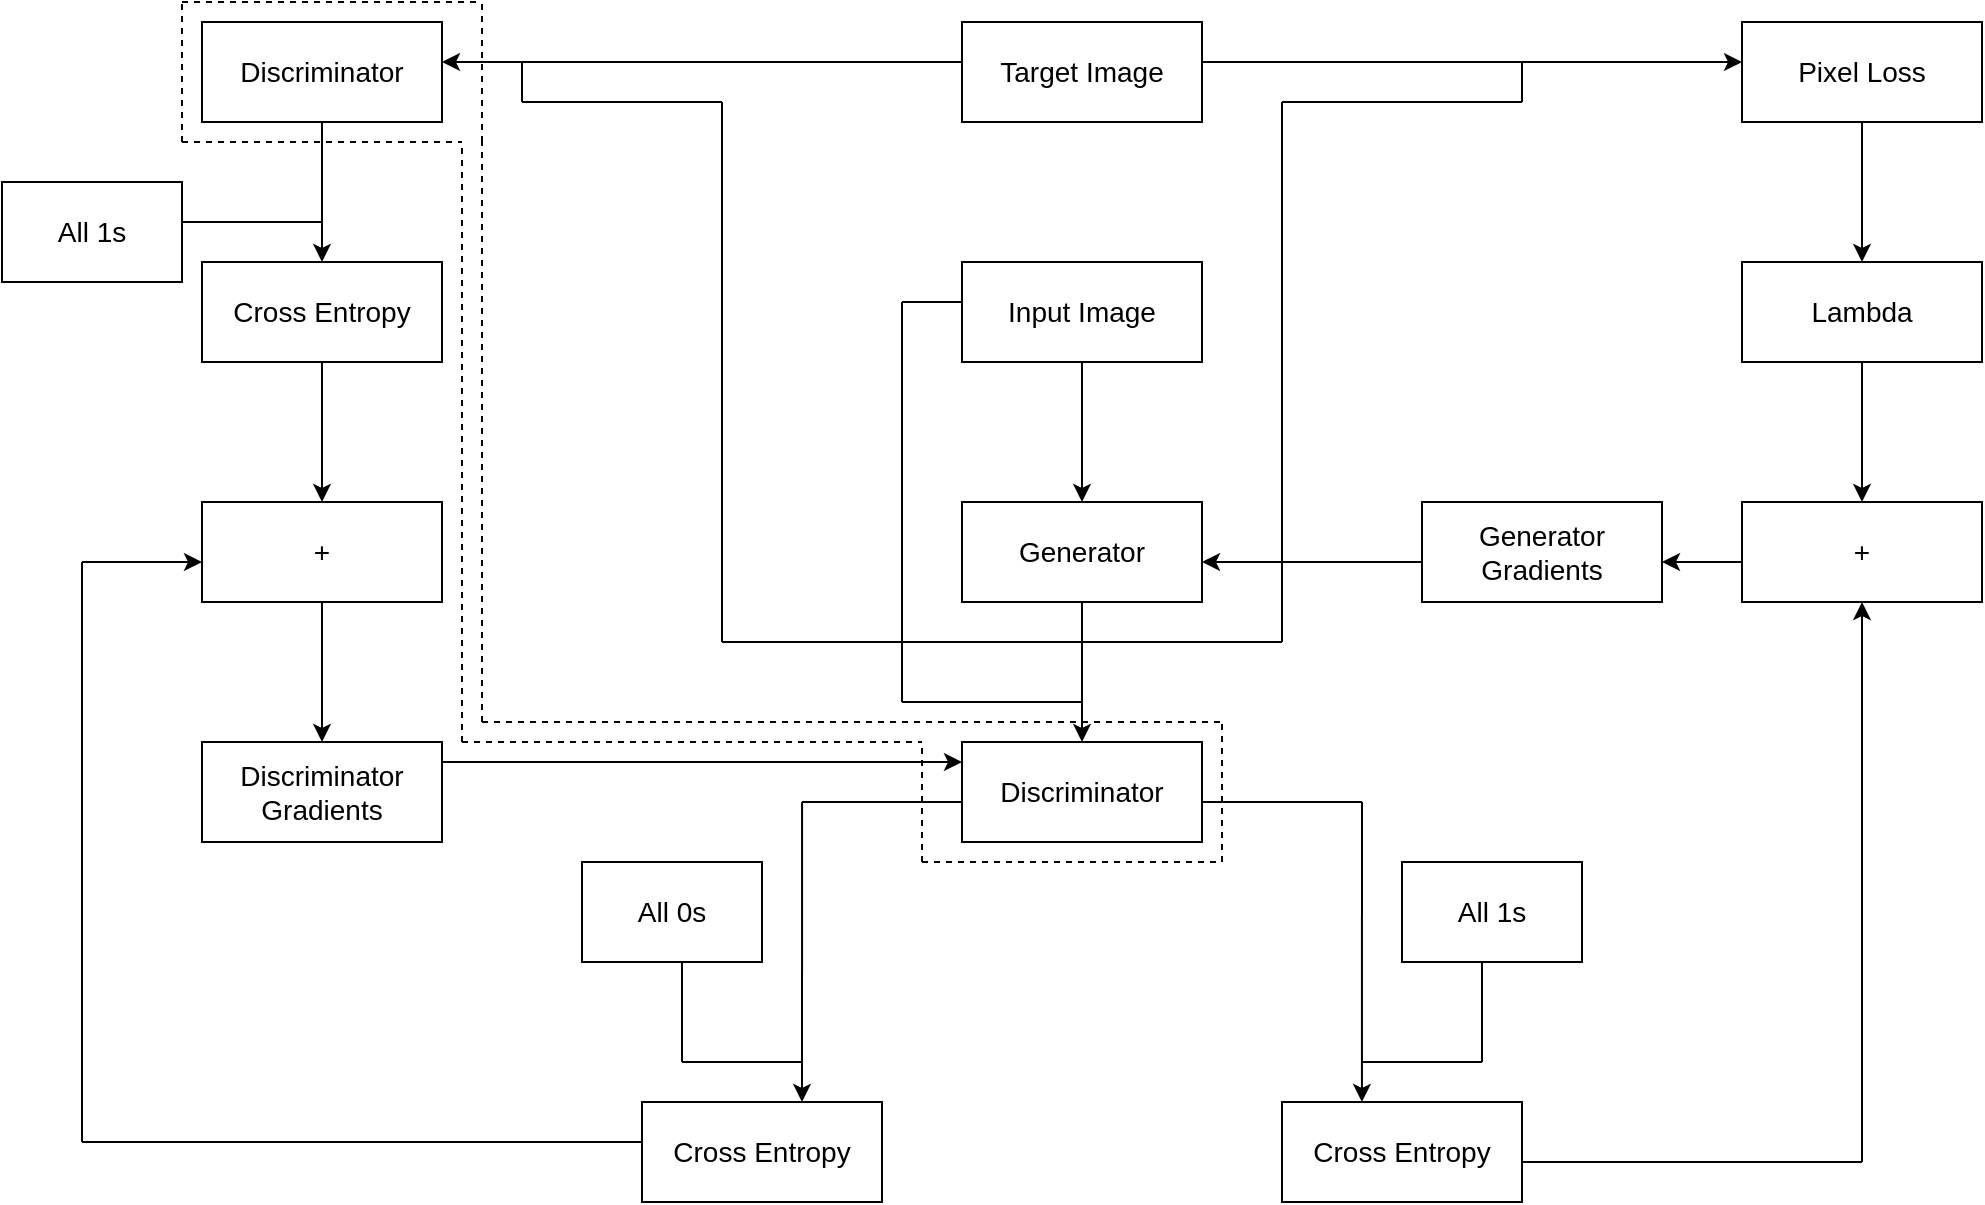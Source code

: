 <mxfile version="20.8.16" type="device"><diagram name="Page-1" id="ARbzlf4ogHb4Z4PgmzOd"><mxGraphModel dx="2010" dy="1167" grid="1" gridSize="10" guides="1" tooltips="1" connect="1" arrows="1" fold="1" page="1" pageScale="1" pageWidth="827" pageHeight="1169" math="0" shadow="0"><root><mxCell id="0"/><mxCell id="1" parent="0"/><mxCell id="_AhQG4OMEdC4vp94Efbt-4" value="" style="rounded=0;whiteSpace=wrap;html=1;fontSize=14;" vertex="1" parent="1"><mxGeometry x="360" y="240" width="120" height="50" as="geometry"/></mxCell><mxCell id="_AhQG4OMEdC4vp94Efbt-5" value="Input Image" style="text;html=1;strokeColor=none;fillColor=none;align=center;verticalAlign=middle;whiteSpace=wrap;rounded=0;fontSize=14;" vertex="1" parent="1"><mxGeometry x="360" y="240" width="120" height="50" as="geometry"/></mxCell><mxCell id="_AhQG4OMEdC4vp94Efbt-7" value="" style="rounded=0;whiteSpace=wrap;html=1;fontSize=14;" vertex="1" parent="1"><mxGeometry x="360" y="360" width="120" height="50" as="geometry"/></mxCell><mxCell id="_AhQG4OMEdC4vp94Efbt-8" value="Generator" style="text;html=1;strokeColor=none;fillColor=none;align=center;verticalAlign=middle;whiteSpace=wrap;rounded=0;fontSize=14;" vertex="1" parent="1"><mxGeometry x="360" y="360" width="120" height="50" as="geometry"/></mxCell><mxCell id="_AhQG4OMEdC4vp94Efbt-9" value="" style="rounded=0;whiteSpace=wrap;html=1;fontSize=14;" vertex="1" parent="1"><mxGeometry x="360" y="480" width="120" height="50" as="geometry"/></mxCell><mxCell id="_AhQG4OMEdC4vp94Efbt-10" value="Discriminator" style="text;html=1;strokeColor=none;fillColor=none;align=center;verticalAlign=middle;whiteSpace=wrap;rounded=0;fontSize=14;" vertex="1" parent="1"><mxGeometry x="360" y="480" width="120" height="50" as="geometry"/></mxCell><mxCell id="_AhQG4OMEdC4vp94Efbt-12" value="" style="rounded=0;whiteSpace=wrap;html=1;fontSize=14;" vertex="1" parent="1"><mxGeometry x="200" y="660" width="120" height="50" as="geometry"/></mxCell><mxCell id="_AhQG4OMEdC4vp94Efbt-13" value="Cross Entropy" style="text;html=1;strokeColor=none;fillColor=none;align=center;verticalAlign=middle;whiteSpace=wrap;rounded=0;fontSize=14;" vertex="1" parent="1"><mxGeometry x="200" y="660" width="120" height="50" as="geometry"/></mxCell><mxCell id="_AhQG4OMEdC4vp94Efbt-14" value="" style="rounded=0;whiteSpace=wrap;html=1;fontSize=14;" vertex="1" parent="1"><mxGeometry x="520" y="660" width="120" height="50" as="geometry"/></mxCell><mxCell id="_AhQG4OMEdC4vp94Efbt-15" value="Cross Entropy" style="text;html=1;strokeColor=none;fillColor=none;align=center;verticalAlign=middle;whiteSpace=wrap;rounded=0;fontSize=14;" vertex="1" parent="1"><mxGeometry x="520" y="660" width="120" height="50" as="geometry"/></mxCell><mxCell id="_AhQG4OMEdC4vp94Efbt-16" value="" style="rounded=0;whiteSpace=wrap;html=1;fontSize=14;" vertex="1" parent="1"><mxGeometry x="360" y="120" width="120" height="50" as="geometry"/></mxCell><mxCell id="_AhQG4OMEdC4vp94Efbt-17" value="Target Image" style="text;html=1;strokeColor=none;fillColor=none;align=center;verticalAlign=middle;whiteSpace=wrap;rounded=0;fontSize=14;" vertex="1" parent="1"><mxGeometry x="360" y="120" width="120" height="50" as="geometry"/></mxCell><mxCell id="_AhQG4OMEdC4vp94Efbt-18" value="" style="rounded=0;whiteSpace=wrap;html=1;fontSize=14;" vertex="1" parent="1"><mxGeometry x="580" y="540" width="90" height="50" as="geometry"/></mxCell><mxCell id="_AhQG4OMEdC4vp94Efbt-19" value="All 1s" style="text;html=1;strokeColor=none;fillColor=none;align=center;verticalAlign=middle;whiteSpace=wrap;rounded=0;fontSize=14;" vertex="1" parent="1"><mxGeometry x="580" y="540" width="90" height="50" as="geometry"/></mxCell><mxCell id="_AhQG4OMEdC4vp94Efbt-27" value="" style="endArrow=classic;html=1;rounded=0;fontSize=14;entryX=0.5;entryY=0;entryDx=0;entryDy=0;" edge="1" parent="1" target="_AhQG4OMEdC4vp94Efbt-8"><mxGeometry width="50" height="50" relative="1" as="geometry"><mxPoint x="420" y="290" as="sourcePoint"/><mxPoint x="470" y="240" as="targetPoint"/></mxGeometry></mxCell><mxCell id="_AhQG4OMEdC4vp94Efbt-28" value="" style="endArrow=classic;html=1;rounded=0;fontSize=14;entryX=0.5;entryY=0;entryDx=0;entryDy=0;" edge="1" parent="1" target="_AhQG4OMEdC4vp94Efbt-10"><mxGeometry width="50" height="50" relative="1" as="geometry"><mxPoint x="420" y="410" as="sourcePoint"/><mxPoint x="470" y="360" as="targetPoint"/></mxGeometry></mxCell><mxCell id="_AhQG4OMEdC4vp94Efbt-30" value="" style="endArrow=none;html=1;rounded=0;fontSize=14;" edge="1" parent="1"><mxGeometry width="50" height="50" relative="1" as="geometry"><mxPoint x="330" y="260" as="sourcePoint"/><mxPoint x="360" y="260" as="targetPoint"/></mxGeometry></mxCell><mxCell id="_AhQG4OMEdC4vp94Efbt-31" value="" style="endArrow=none;html=1;rounded=0;fontSize=14;" edge="1" parent="1"><mxGeometry width="50" height="50" relative="1" as="geometry"><mxPoint x="330" y="460" as="sourcePoint"/><mxPoint x="330" y="260" as="targetPoint"/></mxGeometry></mxCell><mxCell id="_AhQG4OMEdC4vp94Efbt-32" value="" style="endArrow=none;html=1;rounded=0;fontSize=14;" edge="1" parent="1"><mxGeometry width="50" height="50" relative="1" as="geometry"><mxPoint x="330" y="460" as="sourcePoint"/><mxPoint x="420" y="460" as="targetPoint"/></mxGeometry></mxCell><mxCell id="_AhQG4OMEdC4vp94Efbt-33" value="" style="endArrow=none;html=1;rounded=0;fontSize=14;" edge="1" parent="1"><mxGeometry width="50" height="50" relative="1" as="geometry"><mxPoint x="480" y="510" as="sourcePoint"/><mxPoint x="560" y="510" as="targetPoint"/></mxGeometry></mxCell><mxCell id="_AhQG4OMEdC4vp94Efbt-36" value="" style="endArrow=classic;html=1;rounded=0;fontSize=14;entryX=0.333;entryY=0;entryDx=0;entryDy=0;entryPerimeter=0;" edge="1" parent="1" target="_AhQG4OMEdC4vp94Efbt-15"><mxGeometry width="50" height="50" relative="1" as="geometry"><mxPoint x="560" y="510" as="sourcePoint"/><mxPoint x="610" y="460" as="targetPoint"/></mxGeometry></mxCell><mxCell id="_AhQG4OMEdC4vp94Efbt-39" value="" style="endArrow=none;html=1;rounded=0;fontSize=14;" edge="1" parent="1"><mxGeometry width="50" height="50" relative="1" as="geometry"><mxPoint x="560" y="640" as="sourcePoint"/><mxPoint x="620" y="640" as="targetPoint"/></mxGeometry></mxCell><mxCell id="_AhQG4OMEdC4vp94Efbt-41" value="" style="endArrow=none;html=1;rounded=0;fontSize=14;" edge="1" parent="1"><mxGeometry width="50" height="50" relative="1" as="geometry"><mxPoint x="620" y="640" as="sourcePoint"/><mxPoint x="620" y="590" as="targetPoint"/></mxGeometry></mxCell><mxCell id="_AhQG4OMEdC4vp94Efbt-42" value="" style="endArrow=none;html=1;rounded=0;fontSize=14;" edge="1" parent="1"><mxGeometry width="50" height="50" relative="1" as="geometry"><mxPoint x="600" y="140" as="sourcePoint"/><mxPoint x="480" y="140" as="targetPoint"/></mxGeometry></mxCell><mxCell id="_AhQG4OMEdC4vp94Efbt-43" value="" style="endArrow=none;html=1;rounded=0;fontSize=14;" edge="1" parent="1"><mxGeometry width="50" height="50" relative="1" as="geometry"><mxPoint x="420" y="430" as="sourcePoint"/><mxPoint x="520" y="430" as="targetPoint"/></mxGeometry></mxCell><mxCell id="_AhQG4OMEdC4vp94Efbt-44" value="" style="endArrow=none;html=1;rounded=0;fontSize=14;" edge="1" parent="1"><mxGeometry width="50" height="50" relative="1" as="geometry"><mxPoint x="520" y="430" as="sourcePoint"/><mxPoint x="520" y="160" as="targetPoint"/></mxGeometry></mxCell><mxCell id="_AhQG4OMEdC4vp94Efbt-45" value="" style="endArrow=none;html=1;rounded=0;fontSize=14;" edge="1" parent="1"><mxGeometry width="50" height="50" relative="1" as="geometry"><mxPoint x="520" y="160" as="sourcePoint"/><mxPoint x="640" y="160" as="targetPoint"/></mxGeometry></mxCell><mxCell id="_AhQG4OMEdC4vp94Efbt-48" value="" style="rounded=0;whiteSpace=wrap;html=1;fontSize=14;" vertex="1" parent="1"><mxGeometry x="750" y="120" width="120" height="50" as="geometry"/></mxCell><mxCell id="_AhQG4OMEdC4vp94Efbt-49" value="Pixel Loss" style="text;html=1;strokeColor=none;fillColor=none;align=center;verticalAlign=middle;whiteSpace=wrap;rounded=0;fontSize=14;" vertex="1" parent="1"><mxGeometry x="750" y="120" width="120" height="50" as="geometry"/></mxCell><mxCell id="_AhQG4OMEdC4vp94Efbt-50" value="" style="endArrow=classic;html=1;rounded=0;fontSize=14;" edge="1" parent="1"><mxGeometry width="50" height="50" relative="1" as="geometry"><mxPoint x="600" y="140" as="sourcePoint"/><mxPoint x="750" y="140" as="targetPoint"/></mxGeometry></mxCell><mxCell id="_AhQG4OMEdC4vp94Efbt-52" value="" style="endArrow=none;html=1;rounded=0;fontSize=14;" edge="1" parent="1"><mxGeometry width="50" height="50" relative="1" as="geometry"><mxPoint x="640" y="160" as="sourcePoint"/><mxPoint x="640" y="140" as="targetPoint"/></mxGeometry></mxCell><mxCell id="_AhQG4OMEdC4vp94Efbt-53" value="" style="rounded=0;whiteSpace=wrap;html=1;fontSize=14;" vertex="1" parent="1"><mxGeometry x="750" y="240" width="120" height="50" as="geometry"/></mxCell><mxCell id="_AhQG4OMEdC4vp94Efbt-54" value="Lambda" style="text;html=1;strokeColor=none;fillColor=none;align=center;verticalAlign=middle;whiteSpace=wrap;rounded=0;fontSize=14;" vertex="1" parent="1"><mxGeometry x="750" y="240" width="120" height="50" as="geometry"/></mxCell><mxCell id="_AhQG4OMEdC4vp94Efbt-56" value="" style="endArrow=classic;html=1;rounded=0;fontSize=14;entryX=0.5;entryY=0;entryDx=0;entryDy=0;" edge="1" parent="1" target="_AhQG4OMEdC4vp94Efbt-54"><mxGeometry width="50" height="50" relative="1" as="geometry"><mxPoint x="810" y="170" as="sourcePoint"/><mxPoint x="860" y="120" as="targetPoint"/></mxGeometry></mxCell><mxCell id="_AhQG4OMEdC4vp94Efbt-57" value="" style="rounded=0;whiteSpace=wrap;html=1;fontSize=14;" vertex="1" parent="1"><mxGeometry x="590" y="360" width="120" height="50" as="geometry"/></mxCell><mxCell id="_AhQG4OMEdC4vp94Efbt-58" value="Generator Gradients" style="text;html=1;strokeColor=none;fillColor=none;align=center;verticalAlign=middle;whiteSpace=wrap;rounded=0;fontSize=14;" vertex="1" parent="1"><mxGeometry x="590" y="360" width="120" height="50" as="geometry"/></mxCell><mxCell id="_AhQG4OMEdC4vp94Efbt-59" value="" style="endArrow=none;html=1;rounded=0;fontSize=14;" edge="1" parent="1"><mxGeometry width="50" height="50" relative="1" as="geometry"><mxPoint x="640" y="690" as="sourcePoint"/><mxPoint x="810" y="690" as="targetPoint"/></mxGeometry></mxCell><mxCell id="_AhQG4OMEdC4vp94Efbt-60" value="" style="rounded=0;whiteSpace=wrap;html=1;fontSize=14;" vertex="1" parent="1"><mxGeometry x="750" y="360" width="120" height="50" as="geometry"/></mxCell><mxCell id="_AhQG4OMEdC4vp94Efbt-61" value="+" style="text;html=1;strokeColor=none;fillColor=none;align=center;verticalAlign=middle;whiteSpace=wrap;rounded=0;fontSize=14;" vertex="1" parent="1"><mxGeometry x="750" y="360" width="120" height="50" as="geometry"/></mxCell><mxCell id="_AhQG4OMEdC4vp94Efbt-62" value="" style="endArrow=classic;html=1;rounded=0;fontSize=14;entryX=0.5;entryY=1;entryDx=0;entryDy=0;" edge="1" parent="1" target="_AhQG4OMEdC4vp94Efbt-61"><mxGeometry width="50" height="50" relative="1" as="geometry"><mxPoint x="810" y="690" as="sourcePoint"/><mxPoint x="870" y="640" as="targetPoint"/></mxGeometry></mxCell><mxCell id="_AhQG4OMEdC4vp94Efbt-63" value="" style="endArrow=classic;html=1;rounded=0;fontSize=14;entryX=0.5;entryY=0;entryDx=0;entryDy=0;" edge="1" parent="1" target="_AhQG4OMEdC4vp94Efbt-61"><mxGeometry width="50" height="50" relative="1" as="geometry"><mxPoint x="810" y="290" as="sourcePoint"/><mxPoint x="860" y="240" as="targetPoint"/></mxGeometry></mxCell><mxCell id="_AhQG4OMEdC4vp94Efbt-65" value="" style="endArrow=classic;html=1;rounded=0;fontSize=14;" edge="1" parent="1"><mxGeometry width="50" height="50" relative="1" as="geometry"><mxPoint x="750" y="390" as="sourcePoint"/><mxPoint x="710" y="390" as="targetPoint"/></mxGeometry></mxCell><mxCell id="_AhQG4OMEdC4vp94Efbt-66" value="" style="endArrow=classic;html=1;rounded=0;fontSize=14;" edge="1" parent="1"><mxGeometry width="50" height="50" relative="1" as="geometry"><mxPoint x="590" y="390" as="sourcePoint"/><mxPoint x="480" y="390" as="targetPoint"/></mxGeometry></mxCell><mxCell id="_AhQG4OMEdC4vp94Efbt-67" value="" style="endArrow=none;html=1;rounded=0;fontSize=14;" edge="1" parent="1"><mxGeometry width="50" height="50" relative="1" as="geometry"><mxPoint x="280" y="510" as="sourcePoint"/><mxPoint x="360" y="510" as="targetPoint"/></mxGeometry></mxCell><mxCell id="_AhQG4OMEdC4vp94Efbt-68" value="" style="endArrow=classic;html=1;rounded=0;fontSize=14;entryX=0.333;entryY=0;entryDx=0;entryDy=0;entryPerimeter=0;" edge="1" parent="1"><mxGeometry width="50" height="50" relative="1" as="geometry"><mxPoint x="280.04" y="510" as="sourcePoint"/><mxPoint x="280.0" y="660" as="targetPoint"/></mxGeometry></mxCell><mxCell id="_AhQG4OMEdC4vp94Efbt-70" value="" style="rounded=0;whiteSpace=wrap;html=1;fontSize=14;" vertex="1" parent="1"><mxGeometry x="170" y="540" width="90" height="50" as="geometry"/></mxCell><mxCell id="_AhQG4OMEdC4vp94Efbt-71" value="All 0s" style="text;html=1;strokeColor=none;fillColor=none;align=center;verticalAlign=middle;whiteSpace=wrap;rounded=0;fontSize=14;" vertex="1" parent="1"><mxGeometry x="170" y="540" width="90" height="50" as="geometry"/></mxCell><mxCell id="_AhQG4OMEdC4vp94Efbt-72" value="" style="endArrow=none;html=1;rounded=0;fontSize=14;" edge="1" parent="1"><mxGeometry width="50" height="50" relative="1" as="geometry"><mxPoint x="220" y="640" as="sourcePoint"/><mxPoint x="220" y="590" as="targetPoint"/></mxGeometry></mxCell><mxCell id="_AhQG4OMEdC4vp94Efbt-73" value="" style="endArrow=none;html=1;rounded=0;fontSize=14;" edge="1" parent="1"><mxGeometry width="50" height="50" relative="1" as="geometry"><mxPoint x="220" y="640" as="sourcePoint"/><mxPoint x="280" y="640" as="targetPoint"/></mxGeometry></mxCell><mxCell id="_AhQG4OMEdC4vp94Efbt-78" value="" style="rounded=0;whiteSpace=wrap;html=1;fontSize=14;" vertex="1" parent="1"><mxGeometry x="-20" y="120" width="120" height="50" as="geometry"/></mxCell><mxCell id="_AhQG4OMEdC4vp94Efbt-79" value="Discriminator" style="text;html=1;strokeColor=none;fillColor=none;align=center;verticalAlign=middle;whiteSpace=wrap;rounded=0;fontSize=14;" vertex="1" parent="1"><mxGeometry x="-20" y="120" width="120" height="50" as="geometry"/></mxCell><mxCell id="_AhQG4OMEdC4vp94Efbt-83" value="" style="rounded=0;whiteSpace=wrap;html=1;fontSize=14;" vertex="1" parent="1"><mxGeometry x="-20" y="240" width="120" height="50" as="geometry"/></mxCell><mxCell id="_AhQG4OMEdC4vp94Efbt-84" value="Cross Entropy" style="text;html=1;strokeColor=none;fillColor=none;align=center;verticalAlign=middle;whiteSpace=wrap;rounded=0;fontSize=14;" vertex="1" parent="1"><mxGeometry x="-20" y="240" width="120" height="50" as="geometry"/></mxCell><mxCell id="_AhQG4OMEdC4vp94Efbt-85" value="" style="endArrow=classic;html=1;rounded=0;fontSize=14;entryX=0.5;entryY=0;entryDx=0;entryDy=0;" edge="1" parent="1" target="_AhQG4OMEdC4vp94Efbt-84"><mxGeometry width="50" height="50" relative="1" as="geometry"><mxPoint x="40" y="170" as="sourcePoint"/><mxPoint x="90" y="120" as="targetPoint"/></mxGeometry></mxCell><mxCell id="_AhQG4OMEdC4vp94Efbt-86" value="" style="endArrow=none;html=1;rounded=0;fontSize=14;" edge="1" parent="1"><mxGeometry width="50" height="50" relative="1" as="geometry"><mxPoint x="240" y="430" as="sourcePoint"/><mxPoint x="420" y="430" as="targetPoint"/></mxGeometry></mxCell><mxCell id="_AhQG4OMEdC4vp94Efbt-88" value="" style="endArrow=none;html=1;rounded=0;fontSize=14;" edge="1" parent="1"><mxGeometry width="50" height="50" relative="1" as="geometry"><mxPoint x="240" y="430" as="sourcePoint"/><mxPoint x="240" y="160" as="targetPoint"/></mxGeometry></mxCell><mxCell id="_AhQG4OMEdC4vp94Efbt-89" value="" style="endArrow=none;html=1;rounded=0;fontSize=14;" edge="1" parent="1"><mxGeometry width="50" height="50" relative="1" as="geometry"><mxPoint x="140" y="160" as="sourcePoint"/><mxPoint x="240" y="160" as="targetPoint"/></mxGeometry></mxCell><mxCell id="_AhQG4OMEdC4vp94Efbt-90" value="" style="endArrow=none;html=1;rounded=0;fontSize=14;" edge="1" parent="1"><mxGeometry width="50" height="50" relative="1" as="geometry"><mxPoint x="140" y="160" as="sourcePoint"/><mxPoint x="140" y="140" as="targetPoint"/></mxGeometry></mxCell><mxCell id="_AhQG4OMEdC4vp94Efbt-92" value="" style="endArrow=none;html=1;rounded=0;fontSize=14;" edge="1" parent="1"><mxGeometry width="50" height="50" relative="1" as="geometry"><mxPoint x="360" y="140" as="sourcePoint"/><mxPoint x="240" y="140" as="targetPoint"/></mxGeometry></mxCell><mxCell id="_AhQG4OMEdC4vp94Efbt-94" value="" style="endArrow=classic;html=1;rounded=0;fontSize=14;" edge="1" parent="1"><mxGeometry width="50" height="50" relative="1" as="geometry"><mxPoint x="240" y="140" as="sourcePoint"/><mxPoint x="100" y="140" as="targetPoint"/></mxGeometry></mxCell><mxCell id="_AhQG4OMEdC4vp94Efbt-95" value="" style="rounded=0;whiteSpace=wrap;html=1;fontSize=14;" vertex="1" parent="1"><mxGeometry x="-120" y="200" width="90" height="50" as="geometry"/></mxCell><mxCell id="_AhQG4OMEdC4vp94Efbt-96" value="All 1s" style="text;html=1;strokeColor=none;fillColor=none;align=center;verticalAlign=middle;whiteSpace=wrap;rounded=0;fontSize=14;" vertex="1" parent="1"><mxGeometry x="-120" y="200" width="90" height="50" as="geometry"/></mxCell><mxCell id="_AhQG4OMEdC4vp94Efbt-97" value="" style="endArrow=none;html=1;rounded=0;fontSize=14;" edge="1" parent="1"><mxGeometry width="50" height="50" relative="1" as="geometry"><mxPoint x="-30" y="220" as="sourcePoint"/><mxPoint x="40" y="220" as="targetPoint"/></mxGeometry></mxCell><mxCell id="_AhQG4OMEdC4vp94Efbt-98" value="" style="rounded=0;whiteSpace=wrap;html=1;fontSize=14;" vertex="1" parent="1"><mxGeometry x="-20" y="360" width="120" height="50" as="geometry"/></mxCell><mxCell id="_AhQG4OMEdC4vp94Efbt-99" value="+" style="text;html=1;strokeColor=none;fillColor=none;align=center;verticalAlign=middle;whiteSpace=wrap;rounded=0;fontSize=14;" vertex="1" parent="1"><mxGeometry x="-20" y="360" width="120" height="50" as="geometry"/></mxCell><mxCell id="_AhQG4OMEdC4vp94Efbt-100" value="" style="rounded=0;whiteSpace=wrap;html=1;fontSize=14;" vertex="1" parent="1"><mxGeometry x="-20" y="480" width="120" height="50" as="geometry"/></mxCell><mxCell id="_AhQG4OMEdC4vp94Efbt-101" value="Discriminator Gradients" style="text;html=1;strokeColor=none;fillColor=none;align=center;verticalAlign=middle;whiteSpace=wrap;rounded=0;fontSize=14;" vertex="1" parent="1"><mxGeometry x="-20" y="480" width="120" height="50" as="geometry"/></mxCell><mxCell id="_AhQG4OMEdC4vp94Efbt-102" value="" style="endArrow=classic;html=1;rounded=0;fontSize=14;entryX=0.5;entryY=0;entryDx=0;entryDy=0;" edge="1" parent="1" target="_AhQG4OMEdC4vp94Efbt-99"><mxGeometry width="50" height="50" relative="1" as="geometry"><mxPoint x="40" y="290" as="sourcePoint"/><mxPoint x="90" y="240" as="targetPoint"/></mxGeometry></mxCell><mxCell id="_AhQG4OMEdC4vp94Efbt-103" value="" style="endArrow=none;html=1;rounded=0;fontSize=14;" edge="1" parent="1"><mxGeometry width="50" height="50" relative="1" as="geometry"><mxPoint x="-80" y="680" as="sourcePoint"/><mxPoint x="200" y="680" as="targetPoint"/></mxGeometry></mxCell><mxCell id="_AhQG4OMEdC4vp94Efbt-104" value="" style="endArrow=none;html=1;rounded=0;fontSize=14;" edge="1" parent="1"><mxGeometry width="50" height="50" relative="1" as="geometry"><mxPoint x="-80" y="680" as="sourcePoint"/><mxPoint x="-80" y="390" as="targetPoint"/></mxGeometry></mxCell><mxCell id="_AhQG4OMEdC4vp94Efbt-108" value="" style="endArrow=classic;html=1;rounded=0;fontSize=14;" edge="1" parent="1"><mxGeometry width="50" height="50" relative="1" as="geometry"><mxPoint x="-80" y="390" as="sourcePoint"/><mxPoint x="-20" y="390" as="targetPoint"/></mxGeometry></mxCell><mxCell id="_AhQG4OMEdC4vp94Efbt-109" value="" style="endArrow=classic;html=1;rounded=0;fontSize=14;entryX=0.5;entryY=0;entryDx=0;entryDy=0;" edge="1" parent="1" target="_AhQG4OMEdC4vp94Efbt-101"><mxGeometry width="50" height="50" relative="1" as="geometry"><mxPoint x="40" y="410" as="sourcePoint"/><mxPoint x="90" y="360" as="targetPoint"/></mxGeometry></mxCell><mxCell id="_AhQG4OMEdC4vp94Efbt-111" value="" style="endArrow=classic;html=1;rounded=0;fontSize=14;" edge="1" parent="1"><mxGeometry width="50" height="50" relative="1" as="geometry"><mxPoint x="100" y="490" as="sourcePoint"/><mxPoint x="360" y="490" as="targetPoint"/></mxGeometry></mxCell><mxCell id="_AhQG4OMEdC4vp94Efbt-112" value="" style="endArrow=none;dashed=1;html=1;rounded=0;fontSize=14;" edge="1" parent="1"><mxGeometry width="50" height="50" relative="1" as="geometry"><mxPoint x="-30" y="180" as="sourcePoint"/><mxPoint x="-30" y="110" as="targetPoint"/></mxGeometry></mxCell><mxCell id="_AhQG4OMEdC4vp94Efbt-115" value="" style="endArrow=none;dashed=1;html=1;rounded=0;fontSize=14;" edge="1" parent="1"><mxGeometry width="50" height="50" relative="1" as="geometry"><mxPoint x="-30" y="110" as="sourcePoint"/><mxPoint x="120" y="110" as="targetPoint"/></mxGeometry></mxCell><mxCell id="_AhQG4OMEdC4vp94Efbt-116" value="" style="endArrow=none;dashed=1;html=1;rounded=0;fontSize=14;" edge="1" parent="1"><mxGeometry width="50" height="50" relative="1" as="geometry"><mxPoint x="120" y="180" as="sourcePoint"/><mxPoint x="120" y="110" as="targetPoint"/></mxGeometry></mxCell><mxCell id="_AhQG4OMEdC4vp94Efbt-117" value="" style="endArrow=none;dashed=1;html=1;rounded=0;fontSize=14;" edge="1" parent="1"><mxGeometry width="50" height="50" relative="1" as="geometry"><mxPoint x="-30" y="180" as="sourcePoint"/><mxPoint x="110" y="180" as="targetPoint"/></mxGeometry></mxCell><mxCell id="_AhQG4OMEdC4vp94Efbt-118" value="" style="endArrow=none;dashed=1;html=1;rounded=0;fontSize=14;" edge="1" parent="1"><mxGeometry width="50" height="50" relative="1" as="geometry"><mxPoint x="120" y="470" as="sourcePoint"/><mxPoint x="120" y="180" as="targetPoint"/></mxGeometry></mxCell><mxCell id="_AhQG4OMEdC4vp94Efbt-119" value="" style="endArrow=none;dashed=1;html=1;rounded=0;fontSize=14;" edge="1" parent="1"><mxGeometry width="50" height="50" relative="1" as="geometry"><mxPoint x="110" y="480" as="sourcePoint"/><mxPoint x="110" y="180" as="targetPoint"/></mxGeometry></mxCell><mxCell id="_AhQG4OMEdC4vp94Efbt-121" value="" style="endArrow=none;dashed=1;html=1;rounded=0;fontSize=14;" edge="1" parent="1"><mxGeometry width="50" height="50" relative="1" as="geometry"><mxPoint x="120" y="470" as="sourcePoint"/><mxPoint x="490" y="470" as="targetPoint"/></mxGeometry></mxCell><mxCell id="_AhQG4OMEdC4vp94Efbt-122" value="" style="endArrow=none;dashed=1;html=1;rounded=0;fontSize=14;" edge="1" parent="1"><mxGeometry width="50" height="50" relative="1" as="geometry"><mxPoint x="490" y="540" as="sourcePoint"/><mxPoint x="490" y="470" as="targetPoint"/></mxGeometry></mxCell><mxCell id="_AhQG4OMEdC4vp94Efbt-123" value="" style="endArrow=none;dashed=1;html=1;rounded=0;fontSize=14;" edge="1" parent="1"><mxGeometry width="50" height="50" relative="1" as="geometry"><mxPoint x="340" y="540" as="sourcePoint"/><mxPoint x="490" y="540" as="targetPoint"/></mxGeometry></mxCell><mxCell id="_AhQG4OMEdC4vp94Efbt-125" value="" style="endArrow=none;dashed=1;html=1;rounded=0;fontSize=14;" edge="1" parent="1"><mxGeometry width="50" height="50" relative="1" as="geometry"><mxPoint x="340" y="540" as="sourcePoint"/><mxPoint x="340" y="480" as="targetPoint"/></mxGeometry></mxCell><mxCell id="_AhQG4OMEdC4vp94Efbt-126" value="" style="endArrow=none;dashed=1;html=1;rounded=0;fontSize=14;" edge="1" parent="1"><mxGeometry width="50" height="50" relative="1" as="geometry"><mxPoint x="110" y="480" as="sourcePoint"/><mxPoint x="340" y="480" as="targetPoint"/></mxGeometry></mxCell></root></mxGraphModel></diagram></mxfile>